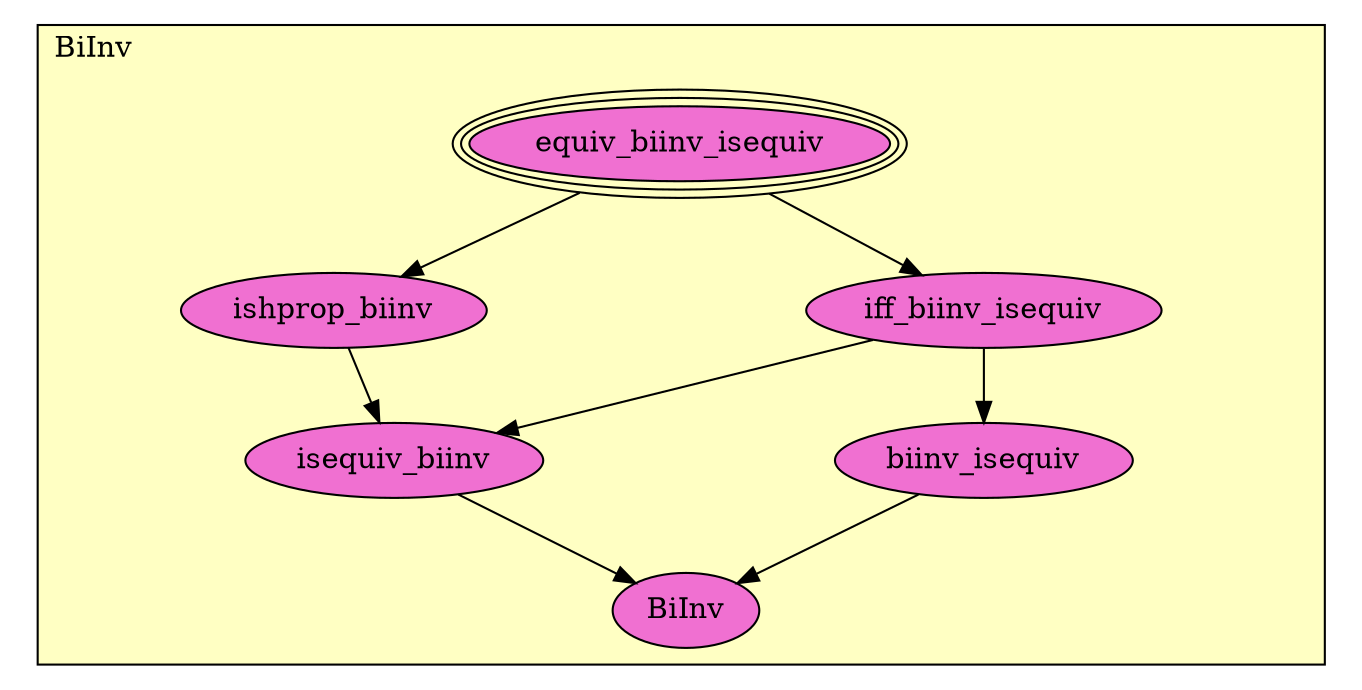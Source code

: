 digraph HoTT_Equiv_BiInv {
  graph [ratio=0.5]
  node [style=filled]
BiInv_equiv_biinv_isequiv [label="equiv_biinv_isequiv", URL=<BiInv.html#equiv_biinv_isequiv>, peripheries=3, fillcolor="#F070D1"] ;
BiInv_ishprop_biinv [label="ishprop_biinv", URL=<BiInv.html#ishprop_biinv>, fillcolor="#F070D1"] ;
BiInv_iff_biinv_isequiv [label="iff_biinv_isequiv", URL=<BiInv.html#iff_biinv_isequiv>, fillcolor="#F070D1"] ;
BiInv_biinv_isequiv [label="biinv_isequiv", URL=<BiInv.html#biinv_isequiv>, fillcolor="#F070D1"] ;
BiInv_isequiv_biinv [label="isequiv_biinv", URL=<BiInv.html#isequiv_biinv>, fillcolor="#F070D1"] ;
BiInv_BiInv [label="BiInv", URL=<BiInv.html#BiInv>, fillcolor="#F070D1"] ;
  BiInv_equiv_biinv_isequiv -> BiInv_ishprop_biinv [] ;
  BiInv_equiv_biinv_isequiv -> BiInv_iff_biinv_isequiv [] ;
  BiInv_ishprop_biinv -> BiInv_isequiv_biinv [] ;
  BiInv_iff_biinv_isequiv -> BiInv_biinv_isequiv [] ;
  BiInv_iff_biinv_isequiv -> BiInv_isequiv_biinv [] ;
  BiInv_biinv_isequiv -> BiInv_BiInv [] ;
  BiInv_isequiv_biinv -> BiInv_BiInv [] ;
subgraph cluster_BiInv { label="BiInv"; fillcolor="#FFFFC3"; labeljust=l; style=filled 
BiInv_BiInv; BiInv_isequiv_biinv; BiInv_biinv_isequiv; BiInv_iff_biinv_isequiv; BiInv_ishprop_biinv; BiInv_equiv_biinv_isequiv; };
} /* END */
